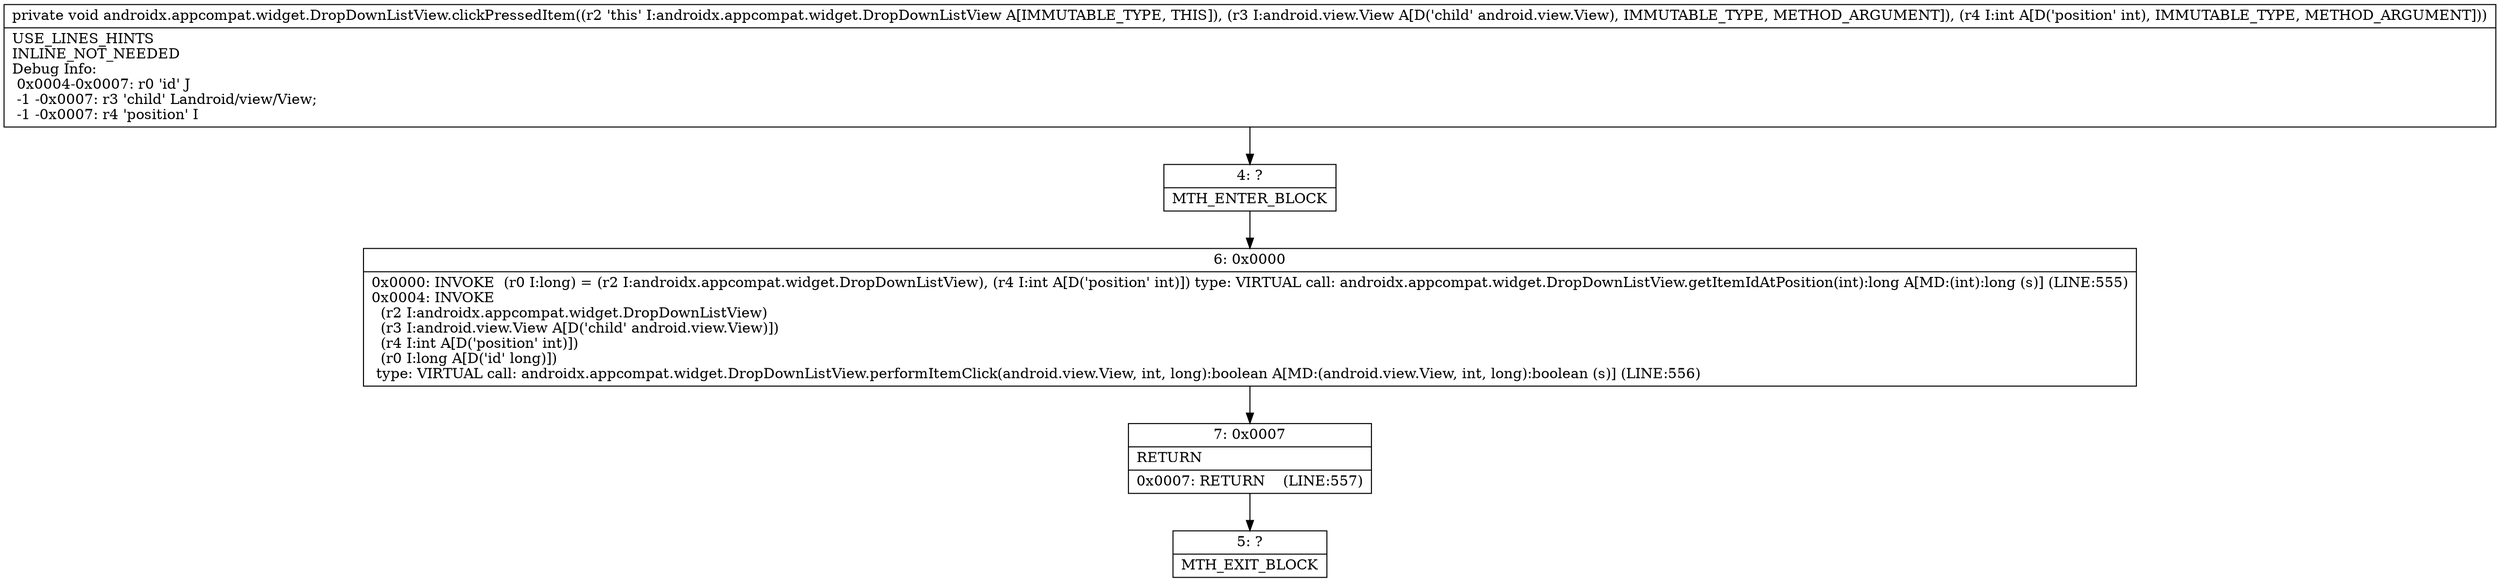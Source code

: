 digraph "CFG forandroidx.appcompat.widget.DropDownListView.clickPressedItem(Landroid\/view\/View;I)V" {
Node_4 [shape=record,label="{4\:\ ?|MTH_ENTER_BLOCK\l}"];
Node_6 [shape=record,label="{6\:\ 0x0000|0x0000: INVOKE  (r0 I:long) = (r2 I:androidx.appcompat.widget.DropDownListView), (r4 I:int A[D('position' int)]) type: VIRTUAL call: androidx.appcompat.widget.DropDownListView.getItemIdAtPosition(int):long A[MD:(int):long (s)] (LINE:555)\l0x0004: INVOKE  \l  (r2 I:androidx.appcompat.widget.DropDownListView)\l  (r3 I:android.view.View A[D('child' android.view.View)])\l  (r4 I:int A[D('position' int)])\l  (r0 I:long A[D('id' long)])\l type: VIRTUAL call: androidx.appcompat.widget.DropDownListView.performItemClick(android.view.View, int, long):boolean A[MD:(android.view.View, int, long):boolean (s)] (LINE:556)\l}"];
Node_7 [shape=record,label="{7\:\ 0x0007|RETURN\l|0x0007: RETURN    (LINE:557)\l}"];
Node_5 [shape=record,label="{5\:\ ?|MTH_EXIT_BLOCK\l}"];
MethodNode[shape=record,label="{private void androidx.appcompat.widget.DropDownListView.clickPressedItem((r2 'this' I:androidx.appcompat.widget.DropDownListView A[IMMUTABLE_TYPE, THIS]), (r3 I:android.view.View A[D('child' android.view.View), IMMUTABLE_TYPE, METHOD_ARGUMENT]), (r4 I:int A[D('position' int), IMMUTABLE_TYPE, METHOD_ARGUMENT]))  | USE_LINES_HINTS\lINLINE_NOT_NEEDED\lDebug Info:\l  0x0004\-0x0007: r0 'id' J\l  \-1 \-0x0007: r3 'child' Landroid\/view\/View;\l  \-1 \-0x0007: r4 'position' I\l}"];
MethodNode -> Node_4;Node_4 -> Node_6;
Node_6 -> Node_7;
Node_7 -> Node_5;
}

